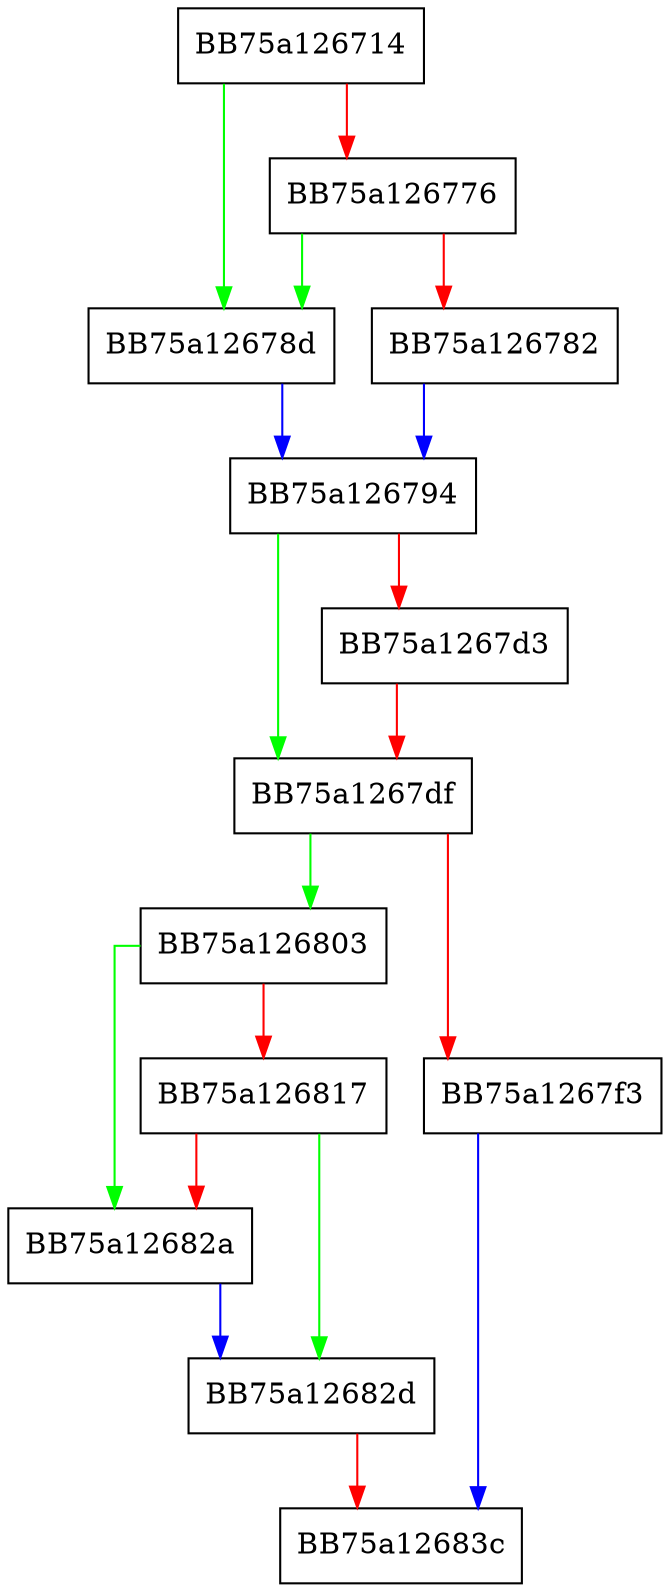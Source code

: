 digraph match_imp {
  node [shape="box"];
  graph [splines=ortho];
  BB75a126714 -> BB75a12678d [color="green"];
  BB75a126714 -> BB75a126776 [color="red"];
  BB75a126776 -> BB75a12678d [color="green"];
  BB75a126776 -> BB75a126782 [color="red"];
  BB75a126782 -> BB75a126794 [color="blue"];
  BB75a12678d -> BB75a126794 [color="blue"];
  BB75a126794 -> BB75a1267df [color="green"];
  BB75a126794 -> BB75a1267d3 [color="red"];
  BB75a1267d3 -> BB75a1267df [color="red"];
  BB75a1267df -> BB75a126803 [color="green"];
  BB75a1267df -> BB75a1267f3 [color="red"];
  BB75a1267f3 -> BB75a12683c [color="blue"];
  BB75a126803 -> BB75a12682a [color="green"];
  BB75a126803 -> BB75a126817 [color="red"];
  BB75a126817 -> BB75a12682d [color="green"];
  BB75a126817 -> BB75a12682a [color="red"];
  BB75a12682a -> BB75a12682d [color="blue"];
  BB75a12682d -> BB75a12683c [color="red"];
}
